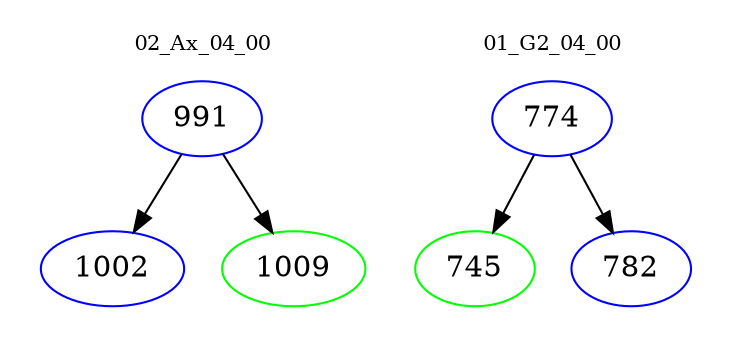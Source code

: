 digraph{
subgraph cluster_0 {
color = white
label = "02_Ax_04_00";
fontsize=10;
T0_991 [label="991", color="blue"]
T0_991 -> T0_1002 [color="black"]
T0_1002 [label="1002", color="blue"]
T0_991 -> T0_1009 [color="black"]
T0_1009 [label="1009", color="green"]
}
subgraph cluster_1 {
color = white
label = "01_G2_04_00";
fontsize=10;
T1_774 [label="774", color="blue"]
T1_774 -> T1_745 [color="black"]
T1_745 [label="745", color="green"]
T1_774 -> T1_782 [color="black"]
T1_782 [label="782", color="blue"]
}
}
